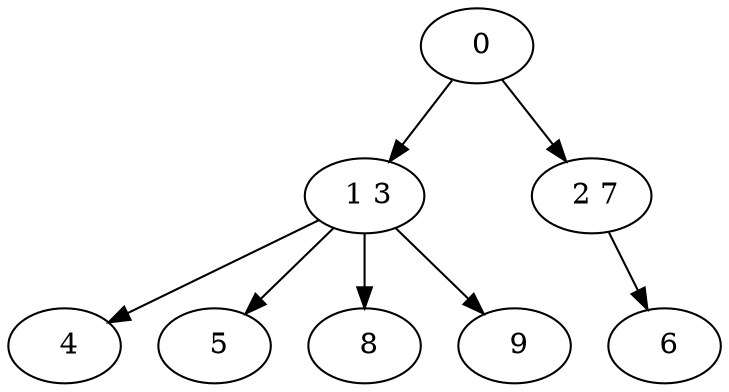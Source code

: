 digraph mytree {
" 0" -> " 1 3";
" 0" -> " 2 7";
" 1 3" -> " 4";
" 1 3" -> " 5";
" 1 3" -> " 8";
" 1 3" -> " 9";
" 2 7" -> " 6";
" 4";
" 5";
" 8";
" 9";
" 6";
}
